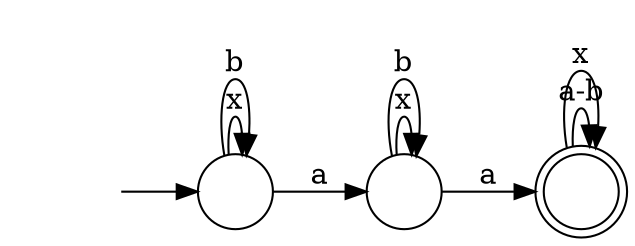 digraph Automaton {
  rankdir = LR;
  0 [shape=circle,label=""];
  0 -> 2 [label="a"]
  0 -> 0 [label="x"]
  0 -> 0 [label="b"]
  1 [shape=circle,label=""];
  initial [shape=plaintext,label=""];
  initial -> 1
  1 -> 0 [label="a"]
  1 -> 1 [label="x"]
  1 -> 1 [label="b"]
  2 [shape=doublecircle,label=""];
  2 -> 2 [label="a-b"]
  2 -> 2 [label="x"]
}
